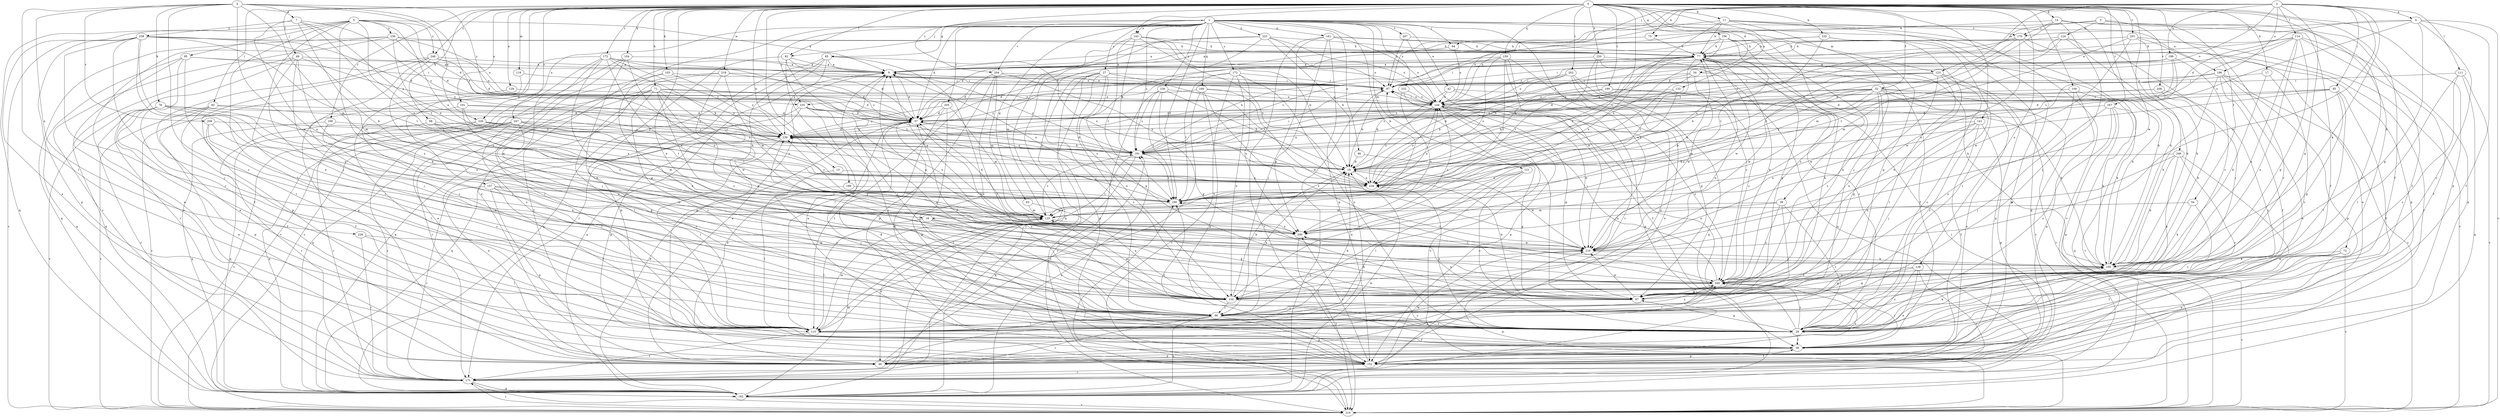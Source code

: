 strict digraph  {
0;
1;
2;
3;
4;
5;
6;
7;
9;
11;
13;
14;
17;
18;
19;
27;
28;
34;
36;
37;
42;
46;
48;
49;
52;
54;
58;
63;
65;
67;
71;
72;
75;
76;
77;
82;
85;
87;
92;
94;
95;
96;
98;
102;
103;
104;
105;
109;
111;
114;
115;
119;
121;
123;
124;
125;
129;
133;
134;
138;
141;
143;
144;
152;
156;
157;
159;
160;
161;
162;
167;
169;
170;
171;
172;
173;
181;
188;
189;
190;
191;
196;
199;
200;
201;
203;
204;
205;
207;
208;
209;
210;
218;
219;
220;
225;
226;
228;
229;
230;
232;
235;
236;
238;
239;
246;
247;
248;
249;
0 -> 11  [label=b];
0 -> 13  [label=b];
0 -> 14  [label=b];
0 -> 17  [label=b];
0 -> 34  [label=d];
0 -> 36  [label=d];
0 -> 49  [label=f];
0 -> 52  [label=f];
0 -> 54  [label=f];
0 -> 58  [label=f];
0 -> 71  [label=h];
0 -> 72  [label=h];
0 -> 82  [label=i];
0 -> 92  [label=j];
0 -> 98  [label=k];
0 -> 102  [label=k];
0 -> 103  [label=k];
0 -> 104  [label=k];
0 -> 109  [label=l];
0 -> 119  [label=m];
0 -> 129  [label=n];
0 -> 133  [label=n];
0 -> 134  [label=n];
0 -> 138  [label=o];
0 -> 141  [label=o];
0 -> 143  [label=o];
0 -> 152  [label=p];
0 -> 156  [label=q];
0 -> 157  [label=q];
0 -> 159  [label=q];
0 -> 167  [label=r];
0 -> 169  [label=r];
0 -> 172  [label=s];
0 -> 188  [label=t];
0 -> 189  [label=t];
0 -> 190  [label=t];
0 -> 191  [label=u];
0 -> 201  [label=v];
0 -> 203  [label=v];
0 -> 204  [label=v];
0 -> 218  [label=w];
0 -> 219  [label=w];
0 -> 220  [label=x];
0 -> 246  [label=z];
0 -> 247  [label=z];
0 -> 248  [label=z];
1 -> 18  [label=b];
1 -> 27  [label=c];
1 -> 37  [label=d];
1 -> 42  [label=e];
1 -> 46  [label=e];
1 -> 48  [label=e];
1 -> 63  [label=g];
1 -> 65  [label=g];
1 -> 92  [label=j];
1 -> 94  [label=j];
1 -> 105  [label=k];
1 -> 121  [label=m];
1 -> 123  [label=m];
1 -> 143  [label=o];
1 -> 160  [label=q];
1 -> 161  [label=q];
1 -> 173  [label=s];
1 -> 181  [label=s];
1 -> 190  [label=t];
1 -> 196  [label=u];
1 -> 204  [label=v];
1 -> 205  [label=v];
1 -> 207  [label=v];
1 -> 219  [label=w];
1 -> 225  [label=x];
1 -> 226  [label=x];
1 -> 230  [label=y];
1 -> 232  [label=y];
1 -> 235  [label=y];
2 -> 6  [label=a];
2 -> 67  [label=g];
2 -> 75  [label=h];
2 -> 85  [label=i];
2 -> 87  [label=i];
2 -> 94  [label=j];
2 -> 105  [label=k];
2 -> 111  [label=l];
2 -> 114  [label=l];
2 -> 123  [label=m];
2 -> 144  [label=o];
2 -> 196  [label=u];
2 -> 199  [label=u];
2 -> 219  [label=w];
2 -> 235  [label=y];
3 -> 28  [label=c];
3 -> 58  [label=f];
3 -> 75  [label=h];
3 -> 124  [label=m];
3 -> 181  [label=s];
3 -> 208  [label=v];
4 -> 7  [label=a];
4 -> 28  [label=c];
4 -> 76  [label=h];
4 -> 115  [label=l];
4 -> 125  [label=m];
4 -> 181  [label=s];
4 -> 209  [label=v];
4 -> 219  [label=w];
4 -> 226  [label=x];
4 -> 228  [label=x];
4 -> 235  [label=y];
5 -> 9  [label=a];
5 -> 37  [label=d];
5 -> 48  [label=e];
5 -> 95  [label=j];
5 -> 96  [label=j];
5 -> 115  [label=l];
5 -> 162  [label=q];
5 -> 190  [label=t];
5 -> 229  [label=x];
5 -> 236  [label=y];
5 -> 248  [label=z];
5 -> 249  [label=z];
6 -> 28  [label=c];
6 -> 37  [label=d];
6 -> 58  [label=f];
6 -> 67  [label=g];
6 -> 170  [label=r];
6 -> 181  [label=s];
6 -> 210  [label=v];
7 -> 18  [label=b];
7 -> 181  [label=s];
7 -> 190  [label=t];
7 -> 200  [label=u];
7 -> 238  [label=y];
7 -> 239  [label=y];
9 -> 87  [label=i];
9 -> 96  [label=j];
9 -> 181  [label=s];
11 -> 77  [label=h];
11 -> 96  [label=j];
11 -> 144  [label=o];
11 -> 162  [label=q];
11 -> 170  [label=r];
11 -> 200  [label=u];
11 -> 210  [label=v];
13 -> 96  [label=j];
13 -> 229  [label=x];
14 -> 28  [label=c];
14 -> 58  [label=f];
14 -> 96  [label=j];
14 -> 105  [label=k];
14 -> 125  [label=m];
14 -> 144  [label=o];
14 -> 170  [label=r];
17 -> 28  [label=c];
17 -> 87  [label=i];
17 -> 105  [label=k];
18 -> 67  [label=g];
18 -> 96  [label=j];
18 -> 115  [label=l];
18 -> 200  [label=u];
19 -> 77  [label=h];
19 -> 219  [label=w];
19 -> 229  [label=x];
19 -> 239  [label=y];
27 -> 28  [label=c];
27 -> 37  [label=d];
27 -> 67  [label=g];
27 -> 87  [label=i];
27 -> 134  [label=n];
27 -> 152  [label=p];
27 -> 171  [label=r];
27 -> 210  [label=v];
27 -> 229  [label=x];
28 -> 37  [label=d];
28 -> 58  [label=f];
28 -> 67  [label=g];
28 -> 105  [label=k];
28 -> 144  [label=o];
28 -> 229  [label=x];
28 -> 249  [label=z];
34 -> 87  [label=i];
34 -> 181  [label=s];
34 -> 210  [label=v];
34 -> 219  [label=w];
34 -> 229  [label=x];
36 -> 28  [label=c];
36 -> 96  [label=j];
36 -> 125  [label=m];
36 -> 200  [label=u];
36 -> 249  [label=z];
37 -> 9  [label=a];
37 -> 19  [label=b];
37 -> 48  [label=e];
37 -> 105  [label=k];
37 -> 239  [label=y];
42 -> 19  [label=b];
42 -> 58  [label=f];
42 -> 105  [label=k];
42 -> 144  [label=o];
46 -> 19  [label=b];
46 -> 67  [label=g];
48 -> 9  [label=a];
48 -> 19  [label=b];
48 -> 181  [label=s];
48 -> 249  [label=z];
49 -> 9  [label=a];
49 -> 28  [label=c];
49 -> 96  [label=j];
49 -> 105  [label=k];
49 -> 162  [label=q];
49 -> 171  [label=r];
49 -> 239  [label=y];
52 -> 28  [label=c];
52 -> 37  [label=d];
52 -> 48  [label=e];
52 -> 67  [label=g];
52 -> 105  [label=k];
52 -> 125  [label=m];
52 -> 144  [label=o];
52 -> 171  [label=r];
52 -> 181  [label=s];
52 -> 200  [label=u];
52 -> 229  [label=x];
52 -> 249  [label=z];
54 -> 28  [label=c];
54 -> 105  [label=k];
54 -> 125  [label=m];
58 -> 37  [label=d];
58 -> 48  [label=e];
58 -> 152  [label=p];
58 -> 190  [label=t];
58 -> 249  [label=z];
63 -> 125  [label=m];
63 -> 134  [label=n];
65 -> 9  [label=a];
65 -> 28  [label=c];
65 -> 152  [label=p];
65 -> 162  [label=q];
65 -> 171  [label=r];
65 -> 229  [label=x];
65 -> 239  [label=y];
67 -> 19  [label=b];
67 -> 77  [label=h];
67 -> 87  [label=i];
67 -> 96  [label=j];
67 -> 200  [label=u];
67 -> 219  [label=w];
71 -> 28  [label=c];
71 -> 37  [label=d];
71 -> 115  [label=l];
71 -> 144  [label=o];
71 -> 162  [label=q];
71 -> 171  [label=r];
71 -> 219  [label=w];
71 -> 229  [label=x];
71 -> 239  [label=y];
71 -> 249  [label=z];
72 -> 28  [label=c];
72 -> 48  [label=e];
72 -> 58  [label=f];
72 -> 105  [label=k];
72 -> 210  [label=v];
75 -> 9  [label=a];
75 -> 77  [label=h];
76 -> 37  [label=d];
76 -> 58  [label=f];
76 -> 152  [label=p];
76 -> 171  [label=r];
76 -> 200  [label=u];
76 -> 210  [label=v];
76 -> 229  [label=x];
76 -> 249  [label=z];
77 -> 9  [label=a];
77 -> 19  [label=b];
77 -> 58  [label=f];
77 -> 67  [label=g];
77 -> 134  [label=n];
77 -> 181  [label=s];
77 -> 190  [label=t];
77 -> 219  [label=w];
77 -> 229  [label=x];
82 -> 37  [label=d];
82 -> 48  [label=e];
82 -> 58  [label=f];
82 -> 181  [label=s];
82 -> 210  [label=v];
85 -> 37  [label=d];
85 -> 58  [label=f];
85 -> 67  [label=g];
85 -> 115  [label=l];
85 -> 144  [label=o];
85 -> 229  [label=x];
87 -> 9  [label=a];
87 -> 19  [label=b];
87 -> 144  [label=o];
92 -> 9  [label=a];
92 -> 28  [label=c];
92 -> 37  [label=d];
92 -> 152  [label=p];
92 -> 190  [label=t];
94 -> 37  [label=d];
94 -> 144  [label=o];
95 -> 9  [label=a];
95 -> 48  [label=e];
95 -> 58  [label=f];
95 -> 87  [label=i];
95 -> 115  [label=l];
95 -> 162  [label=q];
96 -> 19  [label=b];
96 -> 28  [label=c];
96 -> 115  [label=l];
96 -> 152  [label=p];
96 -> 162  [label=q];
96 -> 171  [label=r];
96 -> 249  [label=z];
98 -> 67  [label=g];
98 -> 125  [label=m];
98 -> 171  [label=r];
98 -> 229  [label=x];
98 -> 239  [label=y];
102 -> 9  [label=a];
102 -> 28  [label=c];
102 -> 77  [label=h];
102 -> 134  [label=n];
102 -> 152  [label=p];
102 -> 229  [label=x];
103 -> 48  [label=e];
103 -> 87  [label=i];
103 -> 134  [label=n];
103 -> 239  [label=y];
104 -> 9  [label=a];
104 -> 115  [label=l];
104 -> 134  [label=n];
104 -> 200  [label=u];
104 -> 210  [label=v];
105 -> 9  [label=a];
105 -> 67  [label=g];
105 -> 77  [label=h];
105 -> 210  [label=v];
105 -> 249  [label=z];
109 -> 134  [label=n];
109 -> 144  [label=o];
109 -> 152  [label=p];
109 -> 210  [label=v];
111 -> 28  [label=c];
111 -> 87  [label=i];
111 -> 115  [label=l];
111 -> 162  [label=q];
111 -> 210  [label=v];
114 -> 9  [label=a];
114 -> 37  [label=d];
114 -> 58  [label=f];
114 -> 67  [label=g];
114 -> 77  [label=h];
114 -> 134  [label=n];
114 -> 152  [label=p];
114 -> 181  [label=s];
114 -> 249  [label=z];
115 -> 19  [label=b];
115 -> 58  [label=f];
115 -> 125  [label=m];
115 -> 171  [label=r];
119 -> 87  [label=i];
119 -> 96  [label=j];
121 -> 28  [label=c];
121 -> 96  [label=j];
121 -> 115  [label=l];
121 -> 134  [label=n];
121 -> 229  [label=x];
123 -> 19  [label=b];
123 -> 28  [label=c];
123 -> 87  [label=i];
123 -> 115  [label=l];
123 -> 134  [label=n];
123 -> 152  [label=p];
123 -> 219  [label=w];
124 -> 77  [label=h];
124 -> 105  [label=k];
124 -> 152  [label=p];
124 -> 181  [label=s];
124 -> 190  [label=t];
125 -> 9  [label=a];
125 -> 37  [label=d];
125 -> 48  [label=e];
125 -> 181  [label=s];
125 -> 200  [label=u];
129 -> 144  [label=o];
129 -> 210  [label=v];
133 -> 19  [label=b];
133 -> 144  [label=o];
133 -> 229  [label=x];
134 -> 19  [label=b];
134 -> 28  [label=c];
134 -> 37  [label=d];
134 -> 96  [label=j];
134 -> 125  [label=m];
138 -> 28  [label=c];
138 -> 48  [label=e];
138 -> 67  [label=g];
138 -> 171  [label=r];
138 -> 249  [label=z];
141 -> 58  [label=f];
141 -> 96  [label=j];
141 -> 134  [label=n];
141 -> 152  [label=p];
141 -> 200  [label=u];
141 -> 239  [label=y];
143 -> 19  [label=b];
143 -> 77  [label=h];
143 -> 144  [label=o];
143 -> 171  [label=r];
143 -> 181  [label=s];
143 -> 190  [label=t];
143 -> 229  [label=x];
144 -> 37  [label=d];
144 -> 67  [label=g];
144 -> 87  [label=i];
144 -> 152  [label=p];
144 -> 219  [label=w];
144 -> 229  [label=x];
144 -> 249  [label=z];
152 -> 9  [label=a];
152 -> 58  [label=f];
152 -> 171  [label=r];
152 -> 200  [label=u];
152 -> 219  [label=w];
152 -> 249  [label=z];
156 -> 37  [label=d];
156 -> 67  [label=g];
156 -> 77  [label=h];
156 -> 87  [label=i];
156 -> 134  [label=n];
156 -> 190  [label=t];
156 -> 229  [label=x];
156 -> 249  [label=z];
157 -> 115  [label=l];
157 -> 125  [label=m];
157 -> 134  [label=n];
157 -> 152  [label=p];
157 -> 171  [label=r];
157 -> 190  [label=t];
159 -> 9  [label=a];
159 -> 87  [label=i];
159 -> 152  [label=p];
159 -> 162  [label=q];
159 -> 171  [label=r];
159 -> 190  [label=t];
159 -> 229  [label=x];
160 -> 115  [label=l];
160 -> 144  [label=o];
160 -> 152  [label=p];
160 -> 219  [label=w];
160 -> 239  [label=y];
160 -> 249  [label=z];
161 -> 77  [label=h];
161 -> 96  [label=j];
161 -> 105  [label=k];
161 -> 144  [label=o];
161 -> 152  [label=p];
161 -> 200  [label=u];
161 -> 210  [label=v];
162 -> 9  [label=a];
162 -> 19  [label=b];
162 -> 37  [label=d];
162 -> 87  [label=i];
162 -> 125  [label=m];
162 -> 181  [label=s];
162 -> 210  [label=v];
167 -> 28  [label=c];
167 -> 37  [label=d];
167 -> 96  [label=j];
167 -> 105  [label=k];
167 -> 152  [label=p];
167 -> 162  [label=q];
169 -> 134  [label=n];
169 -> 162  [label=q];
169 -> 239  [label=y];
170 -> 77  [label=h];
170 -> 96  [label=j];
170 -> 171  [label=r];
170 -> 190  [label=t];
170 -> 219  [label=w];
170 -> 239  [label=y];
171 -> 162  [label=q];
171 -> 210  [label=v];
172 -> 9  [label=a];
172 -> 19  [label=b];
172 -> 48  [label=e];
172 -> 67  [label=g];
172 -> 96  [label=j];
172 -> 144  [label=o];
172 -> 181  [label=s];
172 -> 200  [label=u];
172 -> 210  [label=v];
172 -> 239  [label=y];
173 -> 28  [label=c];
173 -> 37  [label=d];
173 -> 87  [label=i];
173 -> 134  [label=n];
173 -> 190  [label=t];
173 -> 200  [label=u];
173 -> 210  [label=v];
181 -> 19  [label=b];
181 -> 37  [label=d];
181 -> 77  [label=h];
181 -> 87  [label=i];
181 -> 115  [label=l];
181 -> 162  [label=q];
181 -> 190  [label=t];
181 -> 239  [label=y];
188 -> 115  [label=l];
188 -> 190  [label=t];
189 -> 19  [label=b];
189 -> 144  [label=o];
189 -> 171  [label=r];
189 -> 249  [label=z];
190 -> 9  [label=a];
190 -> 125  [label=m];
190 -> 144  [label=o];
190 -> 239  [label=y];
191 -> 37  [label=d];
191 -> 115  [label=l];
191 -> 190  [label=t];
191 -> 200  [label=u];
191 -> 239  [label=y];
196 -> 48  [label=e];
196 -> 58  [label=f];
196 -> 87  [label=i];
196 -> 105  [label=k];
196 -> 152  [label=p];
196 -> 210  [label=v];
196 -> 219  [label=w];
199 -> 9  [label=a];
199 -> 87  [label=i];
199 -> 144  [label=o];
199 -> 181  [label=s];
199 -> 239  [label=y];
199 -> 249  [label=z];
200 -> 77  [label=h];
200 -> 144  [label=o];
200 -> 210  [label=v];
200 -> 219  [label=w];
201 -> 48  [label=e];
201 -> 77  [label=h];
201 -> 105  [label=k];
201 -> 125  [label=m];
201 -> 210  [label=v];
201 -> 219  [label=w];
203 -> 19  [label=b];
203 -> 48  [label=e];
203 -> 67  [label=g];
203 -> 87  [label=i];
203 -> 144  [label=o];
203 -> 162  [label=q];
204 -> 87  [label=i];
204 -> 96  [label=j];
204 -> 115  [label=l];
204 -> 125  [label=m];
204 -> 152  [label=p];
204 -> 229  [label=x];
205 -> 37  [label=d];
205 -> 115  [label=l];
205 -> 125  [label=m];
205 -> 152  [label=p];
205 -> 239  [label=y];
207 -> 77  [label=h];
207 -> 87  [label=i];
207 -> 219  [label=w];
208 -> 28  [label=c];
208 -> 105  [label=k];
208 -> 144  [label=o];
208 -> 239  [label=y];
209 -> 28  [label=c];
209 -> 134  [label=n];
209 -> 239  [label=y];
209 -> 249  [label=z];
210 -> 171  [label=r];
210 -> 190  [label=t];
210 -> 219  [label=w];
218 -> 37  [label=d];
218 -> 58  [label=f];
218 -> 67  [label=g];
218 -> 87  [label=i];
218 -> 125  [label=m];
218 -> 162  [label=q];
219 -> 105  [label=k];
219 -> 134  [label=n];
219 -> 190  [label=t];
219 -> 239  [label=y];
220 -> 9  [label=a];
220 -> 28  [label=c];
220 -> 162  [label=q];
220 -> 190  [label=t];
220 -> 249  [label=z];
225 -> 19  [label=b];
225 -> 77  [label=h];
225 -> 87  [label=i];
225 -> 96  [label=j];
225 -> 125  [label=m];
225 -> 144  [label=o];
225 -> 162  [label=q];
226 -> 19  [label=b];
226 -> 162  [label=q];
226 -> 171  [label=r];
226 -> 190  [label=t];
226 -> 239  [label=y];
228 -> 115  [label=l];
228 -> 171  [label=r];
228 -> 219  [label=w];
229 -> 144  [label=o];
229 -> 190  [label=t];
230 -> 19  [label=b];
230 -> 67  [label=g];
230 -> 144  [label=o];
230 -> 181  [label=s];
230 -> 190  [label=t];
230 -> 210  [label=v];
232 -> 144  [label=o];
232 -> 200  [label=u];
232 -> 210  [label=v];
235 -> 37  [label=d];
235 -> 96  [label=j];
235 -> 134  [label=n];
235 -> 152  [label=p];
235 -> 162  [label=q];
235 -> 200  [label=u];
236 -> 37  [label=d];
236 -> 48  [label=e];
236 -> 77  [label=h];
236 -> 144  [label=o];
236 -> 162  [label=q];
236 -> 171  [label=r];
236 -> 229  [label=x];
238 -> 28  [label=c];
238 -> 37  [label=d];
238 -> 77  [label=h];
238 -> 96  [label=j];
238 -> 125  [label=m];
238 -> 134  [label=n];
238 -> 152  [label=p];
238 -> 190  [label=t];
238 -> 210  [label=v];
238 -> 249  [label=z];
239 -> 37  [label=d];
239 -> 48  [label=e];
239 -> 77  [label=h];
239 -> 115  [label=l];
239 -> 181  [label=s];
246 -> 19  [label=b];
246 -> 28  [label=c];
246 -> 48  [label=e];
246 -> 105  [label=k];
246 -> 134  [label=n];
246 -> 219  [label=w];
247 -> 19  [label=b];
247 -> 28  [label=c];
247 -> 115  [label=l];
247 -> 162  [label=q];
247 -> 171  [label=r];
247 -> 210  [label=v];
247 -> 229  [label=x];
247 -> 239  [label=y];
248 -> 9  [label=a];
248 -> 28  [label=c];
248 -> 37  [label=d];
248 -> 48  [label=e];
248 -> 144  [label=o];
248 -> 152  [label=p];
248 -> 219  [label=w];
249 -> 67  [label=g];
249 -> 77  [label=h];
249 -> 87  [label=i];
249 -> 115  [label=l];
249 -> 134  [label=n];
249 -> 190  [label=t];
}
